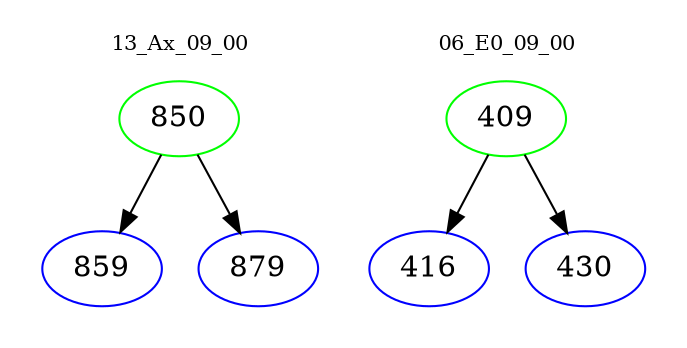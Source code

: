 digraph{
subgraph cluster_0 {
color = white
label = "13_Ax_09_00";
fontsize=10;
T0_850 [label="850", color="green"]
T0_850 -> T0_859 [color="black"]
T0_859 [label="859", color="blue"]
T0_850 -> T0_879 [color="black"]
T0_879 [label="879", color="blue"]
}
subgraph cluster_1 {
color = white
label = "06_E0_09_00";
fontsize=10;
T1_409 [label="409", color="green"]
T1_409 -> T1_416 [color="black"]
T1_416 [label="416", color="blue"]
T1_409 -> T1_430 [color="black"]
T1_430 [label="430", color="blue"]
}
}
